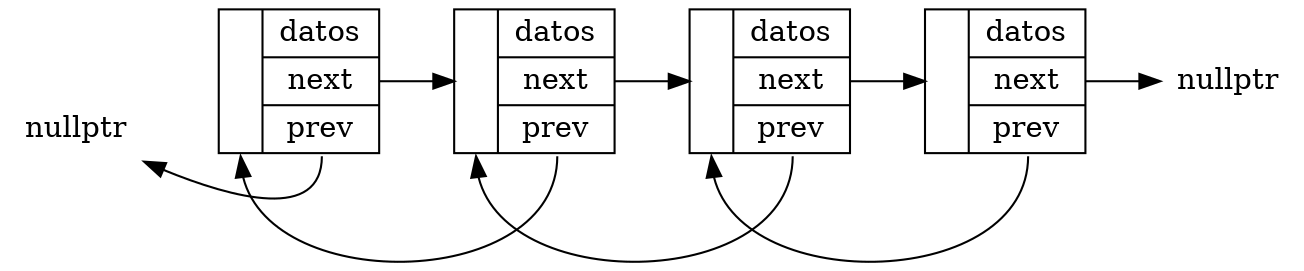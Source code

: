 digraph structs {
    nodesep=.05;
    rankdir=LR;
    
    node [shape=record, width = .5];
    node1 [label="{<m> |{<d> datos |<n> next |<p> prev}}"];
    node2 [label="{<m> |{<d> datos |<n> next |<p> prev}}"];
    node3 [label="{<m> |{<d> datos |<n> next |<p> prev}}"];
    node4 [label="{<m> |{<d> datos |<n> next |<p> prev}}"];
    nullptr1 [label="nullptr" color=invis]
    nullptr2 [label="nullptr" color=invis]

    nullptr2 -> node1:p [dir=back weight= 10 ];
    node1:n -> node2:m [weight= 10 ];
    node2:n -> node3:m [weight= 10 ];
    node3:n -> node4:m [weight= 10 ];
    node4:n -> nullptr1 [weight= 10 ];

    node2:p -> node1:m [constraint=false];
    node3:p -> node2:m [constraint=false];
    node4:p -> node3:m [constraint=false];

}
